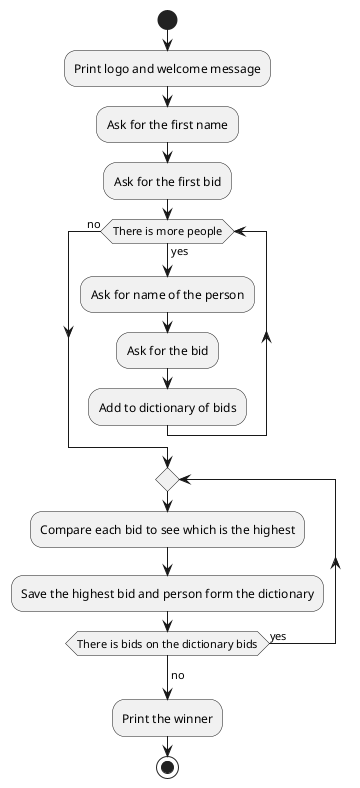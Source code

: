 @startuml
start

:Print logo and welcome message;
:Ask for the first name;
:Ask for the first bid;
while (There is more people) is (yes)
    :Ask for name of the person;
    :Ask for the bid;
    :Add to dictionary of bids;
endwhile (no)

repeat
    :Compare each bid to see which is the highest;
    :Save the highest bid and person form the dictionary;
repeat while (There is bids on the dictionary bids) is (yes)
->no;
:Print the winner;
stop
@enduml

